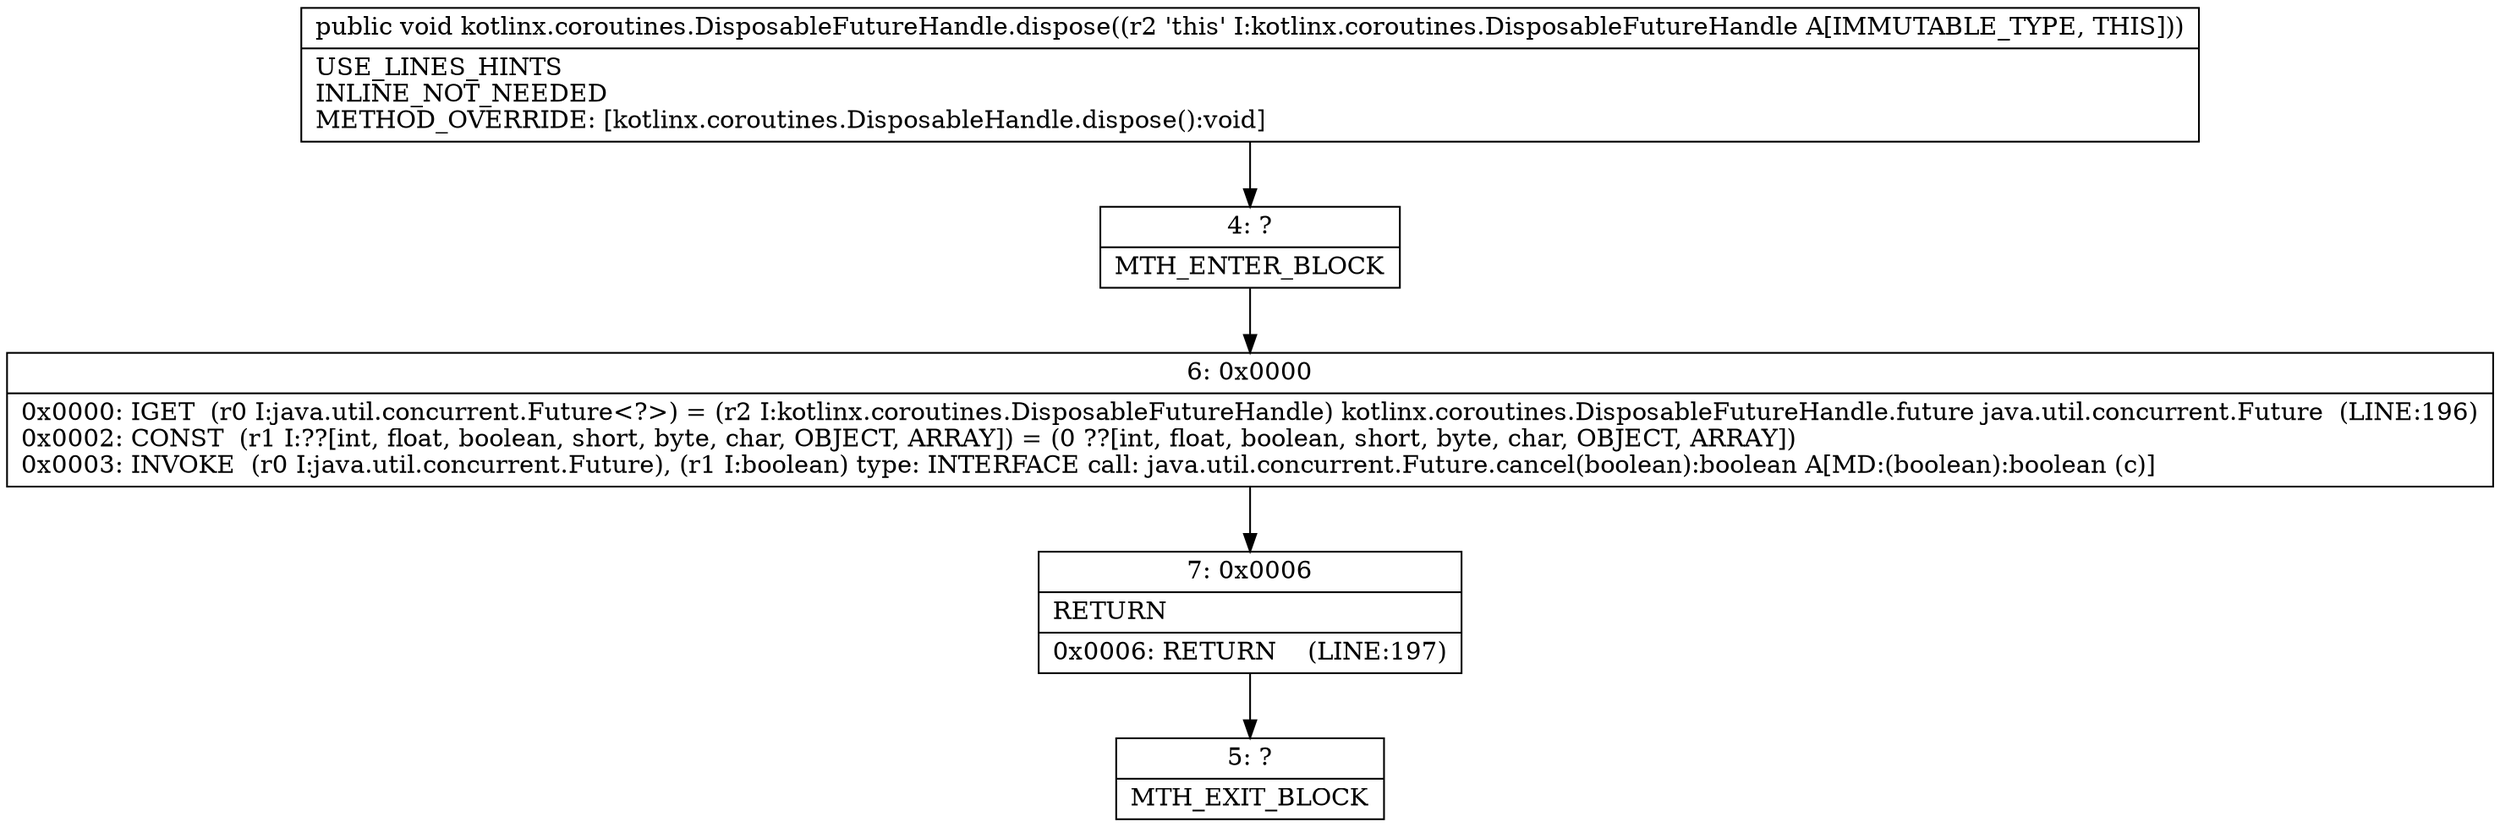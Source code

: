 digraph "CFG forkotlinx.coroutines.DisposableFutureHandle.dispose()V" {
Node_4 [shape=record,label="{4\:\ ?|MTH_ENTER_BLOCK\l}"];
Node_6 [shape=record,label="{6\:\ 0x0000|0x0000: IGET  (r0 I:java.util.concurrent.Future\<?\>) = (r2 I:kotlinx.coroutines.DisposableFutureHandle) kotlinx.coroutines.DisposableFutureHandle.future java.util.concurrent.Future  (LINE:196)\l0x0002: CONST  (r1 I:??[int, float, boolean, short, byte, char, OBJECT, ARRAY]) = (0 ??[int, float, boolean, short, byte, char, OBJECT, ARRAY]) \l0x0003: INVOKE  (r0 I:java.util.concurrent.Future), (r1 I:boolean) type: INTERFACE call: java.util.concurrent.Future.cancel(boolean):boolean A[MD:(boolean):boolean (c)]\l}"];
Node_7 [shape=record,label="{7\:\ 0x0006|RETURN\l|0x0006: RETURN    (LINE:197)\l}"];
Node_5 [shape=record,label="{5\:\ ?|MTH_EXIT_BLOCK\l}"];
MethodNode[shape=record,label="{public void kotlinx.coroutines.DisposableFutureHandle.dispose((r2 'this' I:kotlinx.coroutines.DisposableFutureHandle A[IMMUTABLE_TYPE, THIS]))  | USE_LINES_HINTS\lINLINE_NOT_NEEDED\lMETHOD_OVERRIDE: [kotlinx.coroutines.DisposableHandle.dispose():void]\l}"];
MethodNode -> Node_4;Node_4 -> Node_6;
Node_6 -> Node_7;
Node_7 -> Node_5;
}

